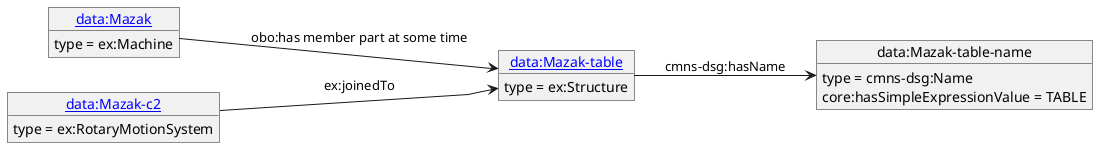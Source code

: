 @startuml
skinparam linetype polyline
left to right direction
object "[[./Mazak-table.html data:Mazak-table]]" as o1 {
 type = ex:Structure
 }
object "data:Mazak-table-name" as o2 {
 type = cmns-dsg:Name
 }
object "[[./Mazak.html data:Mazak]]" as o3 {
 type = ex:Machine
 }
object "[[./Mazak-c2.html data:Mazak-c2]]" as o4 {
 type = ex:RotaryMotionSystem
 }
o1 --> o2 : cmns-dsg:hasName
o2 : core:hasSimpleExpressionValue = TABLE
o3 --> o1 : obo:has member part at some time
o4 --> o1 : ex:joinedTo
@enduml
